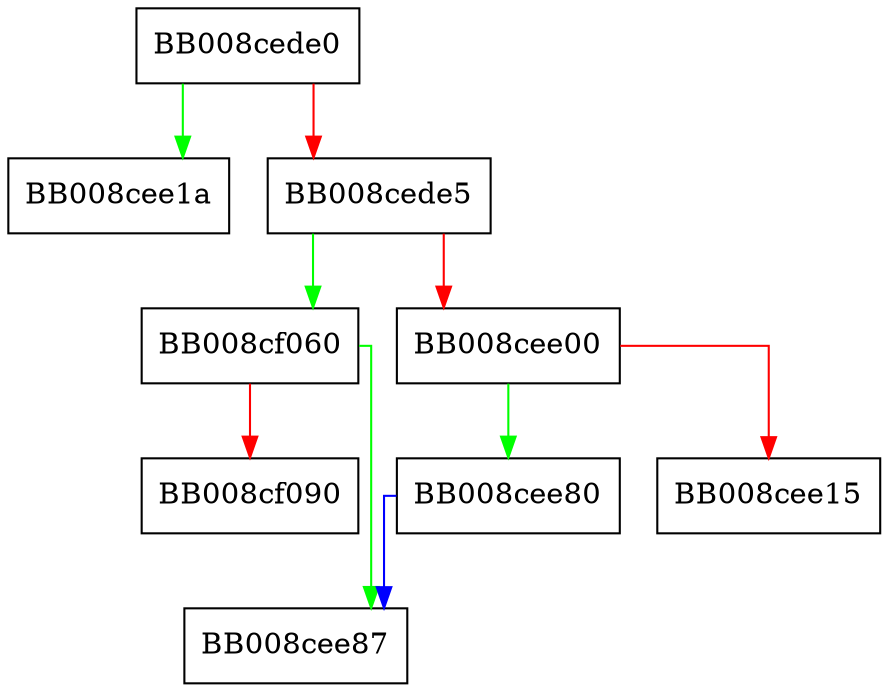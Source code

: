 digraph __strnlen_evex {
  node [shape="box"];
  graph [splines=ortho];
  BB008cede0 -> BB008cee1a [color="green"];
  BB008cede0 -> BB008cede5 [color="red"];
  BB008cede5 -> BB008cf060 [color="green"];
  BB008cede5 -> BB008cee00 [color="red"];
  BB008cee00 -> BB008cee80 [color="green"];
  BB008cee00 -> BB008cee15 [color="red"];
  BB008cee80 -> BB008cee87 [color="blue"];
  BB008cf060 -> BB008cee87 [color="green"];
  BB008cf060 -> BB008cf090 [color="red"];
}